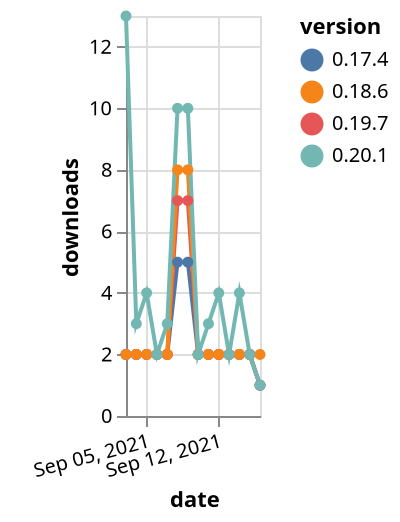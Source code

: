 {"$schema": "https://vega.github.io/schema/vega-lite/v5.json", "description": "A simple bar chart with embedded data.", "data": {"values": [{"date": "2021-09-03", "total": 4230, "delta": 2, "version": "0.17.4"}, {"date": "2021-09-04", "total": 4232, "delta": 2, "version": "0.17.4"}, {"date": "2021-09-05", "total": 4234, "delta": 2, "version": "0.17.4"}, {"date": "2021-09-06", "total": 4236, "delta": 2, "version": "0.17.4"}, {"date": "2021-09-07", "total": 4238, "delta": 2, "version": "0.17.4"}, {"date": "2021-09-08", "total": 4243, "delta": 5, "version": "0.17.4"}, {"date": "2021-09-09", "total": 4248, "delta": 5, "version": "0.17.4"}, {"date": "2021-09-10", "total": 4250, "delta": 2, "version": "0.17.4"}, {"date": "2021-09-11", "total": 4252, "delta": 2, "version": "0.17.4"}, {"date": "2021-09-12", "total": 4254, "delta": 2, "version": "0.17.4"}, {"date": "2021-09-13", "total": 4256, "delta": 2, "version": "0.17.4"}, {"date": "2021-09-14", "total": 4258, "delta": 2, "version": "0.17.4"}, {"date": "2021-09-15", "total": 4260, "delta": 2, "version": "0.17.4"}, {"date": "2021-09-16", "total": 4261, "delta": 1, "version": "0.17.4"}, {"date": "2021-09-03", "total": 1414, "delta": 2, "version": "0.19.7"}, {"date": "2021-09-04", "total": 1416, "delta": 2, "version": "0.19.7"}, {"date": "2021-09-05", "total": 1418, "delta": 2, "version": "0.19.7"}, {"date": "2021-09-06", "total": 1420, "delta": 2, "version": "0.19.7"}, {"date": "2021-09-07", "total": 1422, "delta": 2, "version": "0.19.7"}, {"date": "2021-09-08", "total": 1429, "delta": 7, "version": "0.19.7"}, {"date": "2021-09-09", "total": 1436, "delta": 7, "version": "0.19.7"}, {"date": "2021-09-10", "total": 1438, "delta": 2, "version": "0.19.7"}, {"date": "2021-09-11", "total": 1440, "delta": 2, "version": "0.19.7"}, {"date": "2021-09-12", "total": 1442, "delta": 2, "version": "0.19.7"}, {"date": "2021-09-13", "total": 1444, "delta": 2, "version": "0.19.7"}, {"date": "2021-09-14", "total": 1446, "delta": 2, "version": "0.19.7"}, {"date": "2021-09-15", "total": 1448, "delta": 2, "version": "0.19.7"}, {"date": "2021-09-16", "total": 1449, "delta": 1, "version": "0.19.7"}, {"date": "2021-09-03", "total": 3716, "delta": 2, "version": "0.18.6"}, {"date": "2021-09-04", "total": 3718, "delta": 2, "version": "0.18.6"}, {"date": "2021-09-05", "total": 3720, "delta": 2, "version": "0.18.6"}, {"date": "2021-09-06", "total": 3722, "delta": 2, "version": "0.18.6"}, {"date": "2021-09-07", "total": 3724, "delta": 2, "version": "0.18.6"}, {"date": "2021-09-08", "total": 3732, "delta": 8, "version": "0.18.6"}, {"date": "2021-09-09", "total": 3740, "delta": 8, "version": "0.18.6"}, {"date": "2021-09-10", "total": 3742, "delta": 2, "version": "0.18.6"}, {"date": "2021-09-11", "total": 3744, "delta": 2, "version": "0.18.6"}, {"date": "2021-09-12", "total": 3746, "delta": 2, "version": "0.18.6"}, {"date": "2021-09-13", "total": 3748, "delta": 2, "version": "0.18.6"}, {"date": "2021-09-14", "total": 3750, "delta": 2, "version": "0.18.6"}, {"date": "2021-09-15", "total": 3752, "delta": 2, "version": "0.18.6"}, {"date": "2021-09-16", "total": 3754, "delta": 2, "version": "0.18.6"}, {"date": "2021-09-03", "total": 527, "delta": 13, "version": "0.20.1"}, {"date": "2021-09-04", "total": 530, "delta": 3, "version": "0.20.1"}, {"date": "2021-09-05", "total": 534, "delta": 4, "version": "0.20.1"}, {"date": "2021-09-06", "total": 536, "delta": 2, "version": "0.20.1"}, {"date": "2021-09-07", "total": 539, "delta": 3, "version": "0.20.1"}, {"date": "2021-09-08", "total": 549, "delta": 10, "version": "0.20.1"}, {"date": "2021-09-09", "total": 559, "delta": 10, "version": "0.20.1"}, {"date": "2021-09-10", "total": 561, "delta": 2, "version": "0.20.1"}, {"date": "2021-09-11", "total": 564, "delta": 3, "version": "0.20.1"}, {"date": "2021-09-12", "total": 568, "delta": 4, "version": "0.20.1"}, {"date": "2021-09-13", "total": 570, "delta": 2, "version": "0.20.1"}, {"date": "2021-09-14", "total": 574, "delta": 4, "version": "0.20.1"}, {"date": "2021-09-15", "total": 576, "delta": 2, "version": "0.20.1"}, {"date": "2021-09-16", "total": 577, "delta": 1, "version": "0.20.1"}]}, "width": "container", "mark": {"type": "line", "point": {"filled": true}}, "encoding": {"x": {"field": "date", "type": "temporal", "timeUnit": "yearmonthdate", "title": "date", "axis": {"labelAngle": -15}}, "y": {"field": "delta", "type": "quantitative", "title": "downloads"}, "color": {"field": "version", "type": "nominal"}, "tooltip": {"field": "delta"}}}